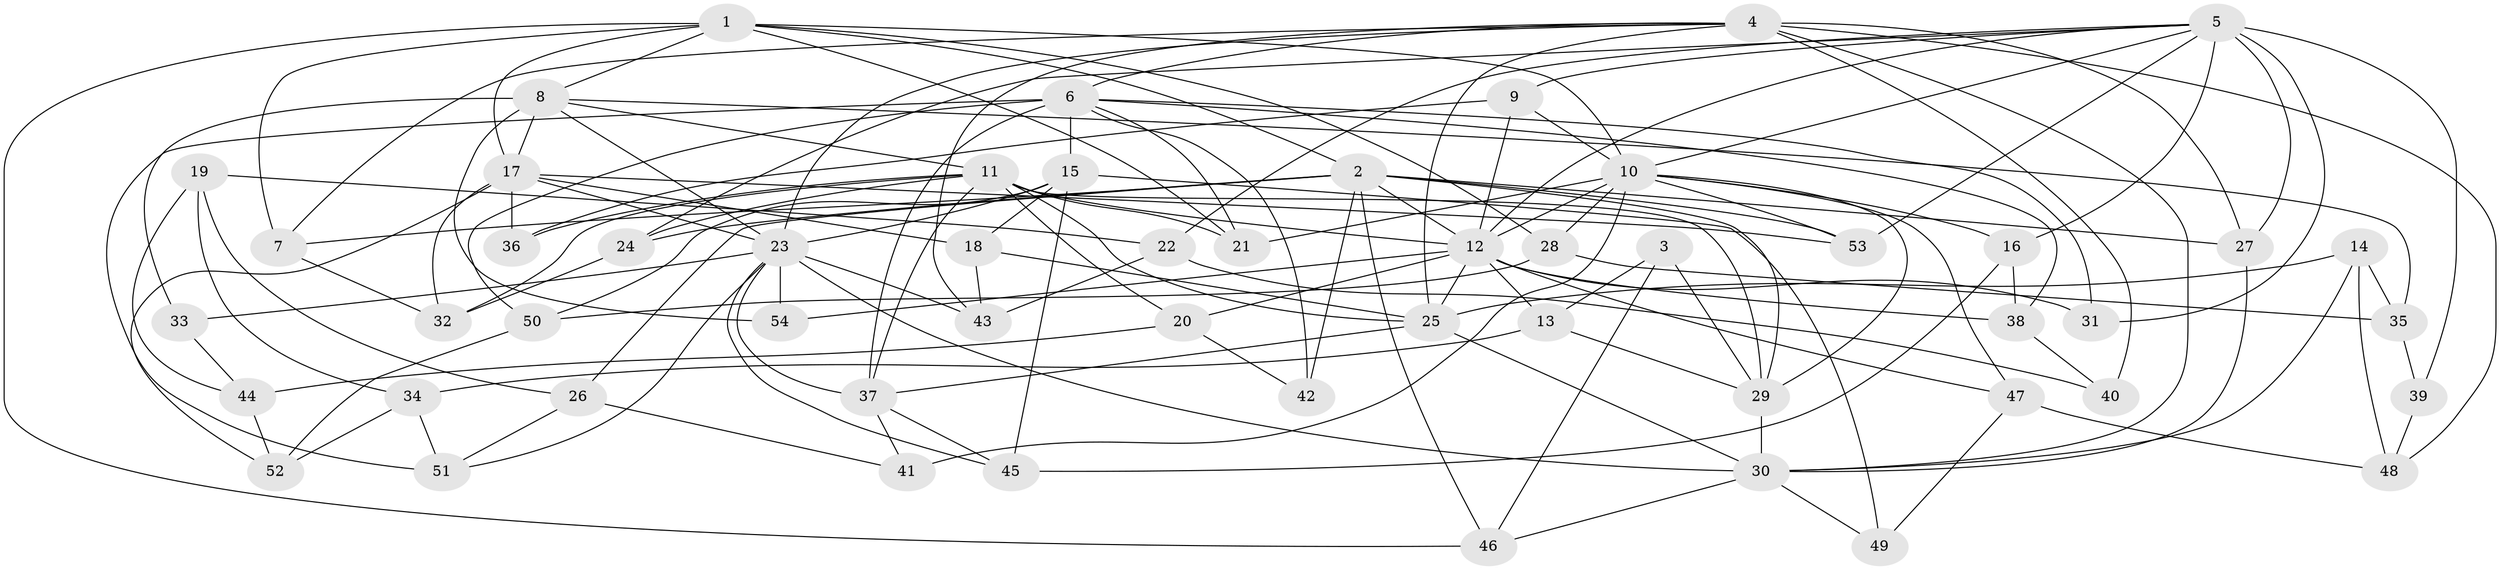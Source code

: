 // original degree distribution, {4: 1.0}
// Generated by graph-tools (version 1.1) at 2025/37/03/09/25 02:37:56]
// undirected, 54 vertices, 140 edges
graph export_dot {
graph [start="1"]
  node [color=gray90,style=filled];
  1;
  2;
  3;
  4;
  5;
  6;
  7;
  8;
  9;
  10;
  11;
  12;
  13;
  14;
  15;
  16;
  17;
  18;
  19;
  20;
  21;
  22;
  23;
  24;
  25;
  26;
  27;
  28;
  29;
  30;
  31;
  32;
  33;
  34;
  35;
  36;
  37;
  38;
  39;
  40;
  41;
  42;
  43;
  44;
  45;
  46;
  47;
  48;
  49;
  50;
  51;
  52;
  53;
  54;
  1 -- 2 [weight=1.0];
  1 -- 7 [weight=1.0];
  1 -- 8 [weight=1.0];
  1 -- 10 [weight=1.0];
  1 -- 17 [weight=1.0];
  1 -- 21 [weight=1.0];
  1 -- 28 [weight=1.0];
  1 -- 46 [weight=1.0];
  2 -- 7 [weight=1.0];
  2 -- 12 [weight=1.0];
  2 -- 24 [weight=1.0];
  2 -- 26 [weight=1.0];
  2 -- 27 [weight=1.0];
  2 -- 29 [weight=2.0];
  2 -- 42 [weight=2.0];
  2 -- 46 [weight=1.0];
  2 -- 53 [weight=1.0];
  3 -- 13 [weight=1.0];
  3 -- 29 [weight=2.0];
  3 -- 46 [weight=1.0];
  4 -- 6 [weight=1.0];
  4 -- 7 [weight=1.0];
  4 -- 23 [weight=1.0];
  4 -- 25 [weight=1.0];
  4 -- 27 [weight=1.0];
  4 -- 30 [weight=1.0];
  4 -- 40 [weight=2.0];
  4 -- 43 [weight=1.0];
  4 -- 48 [weight=1.0];
  5 -- 9 [weight=1.0];
  5 -- 10 [weight=1.0];
  5 -- 12 [weight=1.0];
  5 -- 16 [weight=1.0];
  5 -- 22 [weight=1.0];
  5 -- 24 [weight=1.0];
  5 -- 27 [weight=1.0];
  5 -- 31 [weight=2.0];
  5 -- 39 [weight=2.0];
  5 -- 53 [weight=1.0];
  6 -- 15 [weight=2.0];
  6 -- 21 [weight=1.0];
  6 -- 31 [weight=1.0];
  6 -- 37 [weight=1.0];
  6 -- 38 [weight=1.0];
  6 -- 42 [weight=1.0];
  6 -- 50 [weight=1.0];
  6 -- 51 [weight=1.0];
  7 -- 32 [weight=1.0];
  8 -- 11 [weight=1.0];
  8 -- 17 [weight=2.0];
  8 -- 23 [weight=1.0];
  8 -- 33 [weight=2.0];
  8 -- 35 [weight=1.0];
  8 -- 54 [weight=2.0];
  9 -- 10 [weight=1.0];
  9 -- 12 [weight=1.0];
  9 -- 36 [weight=1.0];
  10 -- 12 [weight=1.0];
  10 -- 16 [weight=1.0];
  10 -- 21 [weight=1.0];
  10 -- 28 [weight=1.0];
  10 -- 29 [weight=1.0];
  10 -- 41 [weight=2.0];
  10 -- 47 [weight=1.0];
  10 -- 53 [weight=1.0];
  11 -- 12 [weight=1.0];
  11 -- 20 [weight=1.0];
  11 -- 21 [weight=1.0];
  11 -- 24 [weight=1.0];
  11 -- 25 [weight=1.0];
  11 -- 29 [weight=2.0];
  11 -- 32 [weight=1.0];
  11 -- 36 [weight=1.0];
  11 -- 37 [weight=2.0];
  12 -- 13 [weight=1.0];
  12 -- 20 [weight=1.0];
  12 -- 25 [weight=1.0];
  12 -- 31 [weight=1.0];
  12 -- 38 [weight=1.0];
  12 -- 47 [weight=1.0];
  12 -- 54 [weight=1.0];
  13 -- 29 [weight=1.0];
  13 -- 34 [weight=1.0];
  14 -- 25 [weight=1.0];
  14 -- 30 [weight=1.0];
  14 -- 35 [weight=1.0];
  14 -- 48 [weight=1.0];
  15 -- 18 [weight=1.0];
  15 -- 23 [weight=1.0];
  15 -- 45 [weight=1.0];
  15 -- 49 [weight=2.0];
  15 -- 50 [weight=1.0];
  16 -- 38 [weight=1.0];
  16 -- 45 [weight=1.0];
  17 -- 18 [weight=1.0];
  17 -- 23 [weight=1.0];
  17 -- 32 [weight=1.0];
  17 -- 36 [weight=2.0];
  17 -- 52 [weight=1.0];
  17 -- 53 [weight=1.0];
  18 -- 25 [weight=1.0];
  18 -- 43 [weight=1.0];
  19 -- 22 [weight=1.0];
  19 -- 26 [weight=1.0];
  19 -- 34 [weight=1.0];
  19 -- 44 [weight=1.0];
  20 -- 42 [weight=1.0];
  20 -- 44 [weight=1.0];
  22 -- 40 [weight=1.0];
  22 -- 43 [weight=1.0];
  23 -- 30 [weight=1.0];
  23 -- 33 [weight=1.0];
  23 -- 37 [weight=2.0];
  23 -- 43 [weight=1.0];
  23 -- 45 [weight=1.0];
  23 -- 51 [weight=1.0];
  23 -- 54 [weight=1.0];
  24 -- 32 [weight=1.0];
  25 -- 30 [weight=2.0];
  25 -- 37 [weight=1.0];
  26 -- 41 [weight=1.0];
  26 -- 51 [weight=1.0];
  27 -- 30 [weight=1.0];
  28 -- 35 [weight=1.0];
  28 -- 50 [weight=1.0];
  29 -- 30 [weight=2.0];
  30 -- 46 [weight=1.0];
  30 -- 49 [weight=1.0];
  33 -- 44 [weight=1.0];
  34 -- 51 [weight=1.0];
  34 -- 52 [weight=1.0];
  35 -- 39 [weight=1.0];
  37 -- 41 [weight=1.0];
  37 -- 45 [weight=1.0];
  38 -- 40 [weight=1.0];
  39 -- 48 [weight=1.0];
  44 -- 52 [weight=1.0];
  47 -- 48 [weight=1.0];
  47 -- 49 [weight=1.0];
  50 -- 52 [weight=1.0];
}
